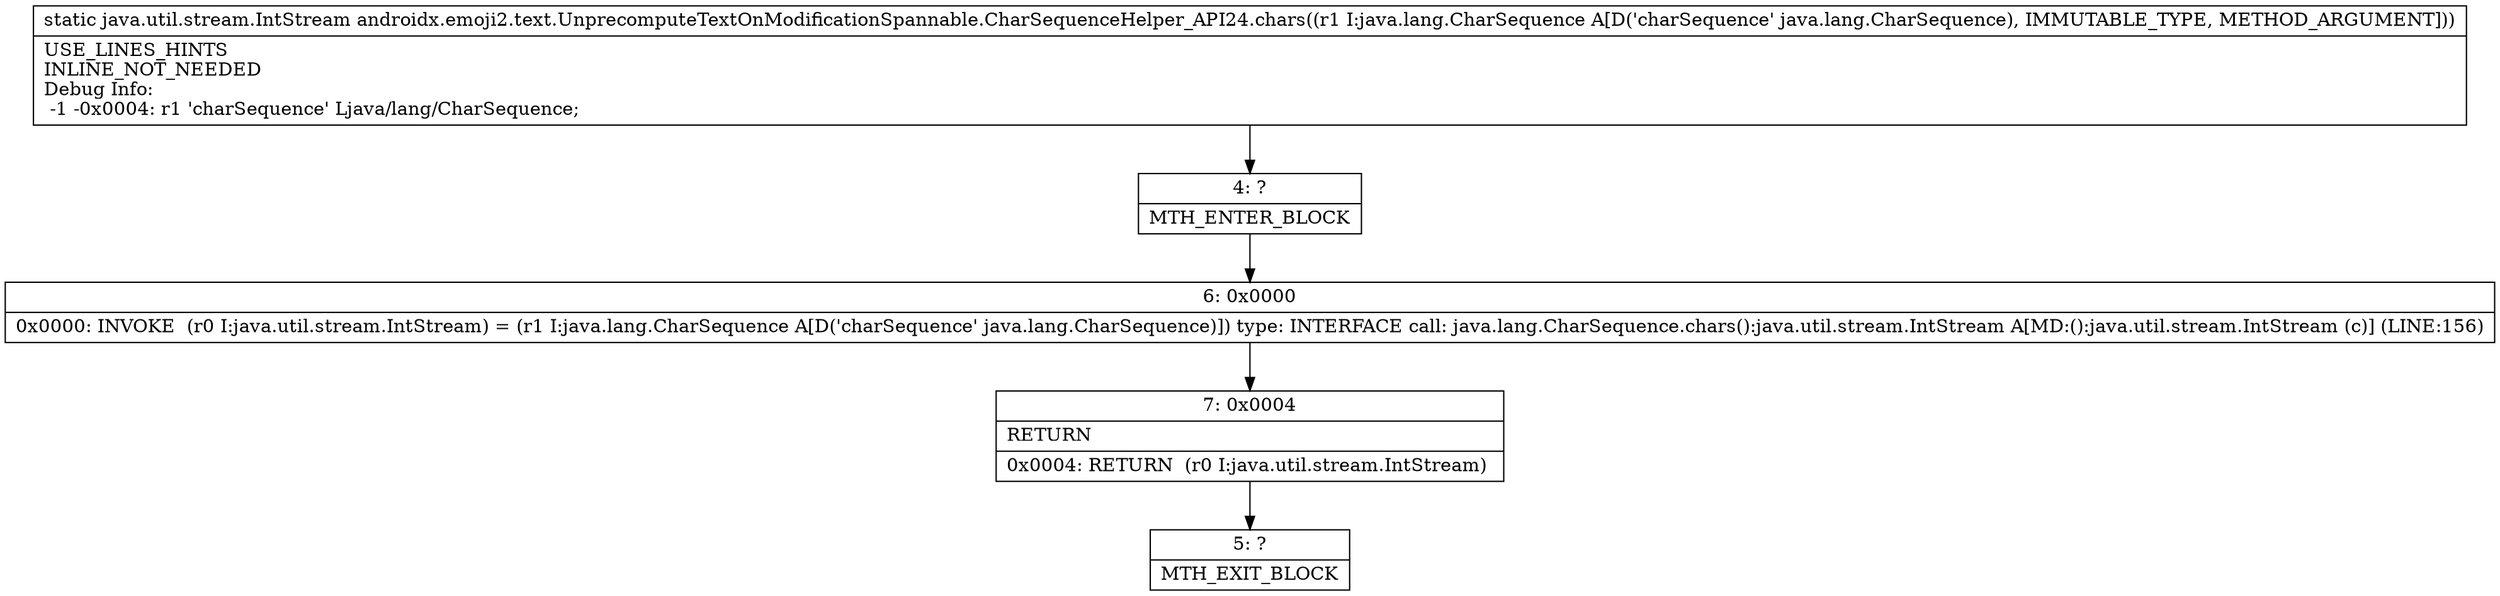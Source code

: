 digraph "CFG forandroidx.emoji2.text.UnprecomputeTextOnModificationSpannable.CharSequenceHelper_API24.chars(Ljava\/lang\/CharSequence;)Ljava\/util\/stream\/IntStream;" {
Node_4 [shape=record,label="{4\:\ ?|MTH_ENTER_BLOCK\l}"];
Node_6 [shape=record,label="{6\:\ 0x0000|0x0000: INVOKE  (r0 I:java.util.stream.IntStream) = (r1 I:java.lang.CharSequence A[D('charSequence' java.lang.CharSequence)]) type: INTERFACE call: java.lang.CharSequence.chars():java.util.stream.IntStream A[MD:():java.util.stream.IntStream (c)] (LINE:156)\l}"];
Node_7 [shape=record,label="{7\:\ 0x0004|RETURN\l|0x0004: RETURN  (r0 I:java.util.stream.IntStream) \l}"];
Node_5 [shape=record,label="{5\:\ ?|MTH_EXIT_BLOCK\l}"];
MethodNode[shape=record,label="{static java.util.stream.IntStream androidx.emoji2.text.UnprecomputeTextOnModificationSpannable.CharSequenceHelper_API24.chars((r1 I:java.lang.CharSequence A[D('charSequence' java.lang.CharSequence), IMMUTABLE_TYPE, METHOD_ARGUMENT]))  | USE_LINES_HINTS\lINLINE_NOT_NEEDED\lDebug Info:\l  \-1 \-0x0004: r1 'charSequence' Ljava\/lang\/CharSequence;\l}"];
MethodNode -> Node_4;Node_4 -> Node_6;
Node_6 -> Node_7;
Node_7 -> Node_5;
}

